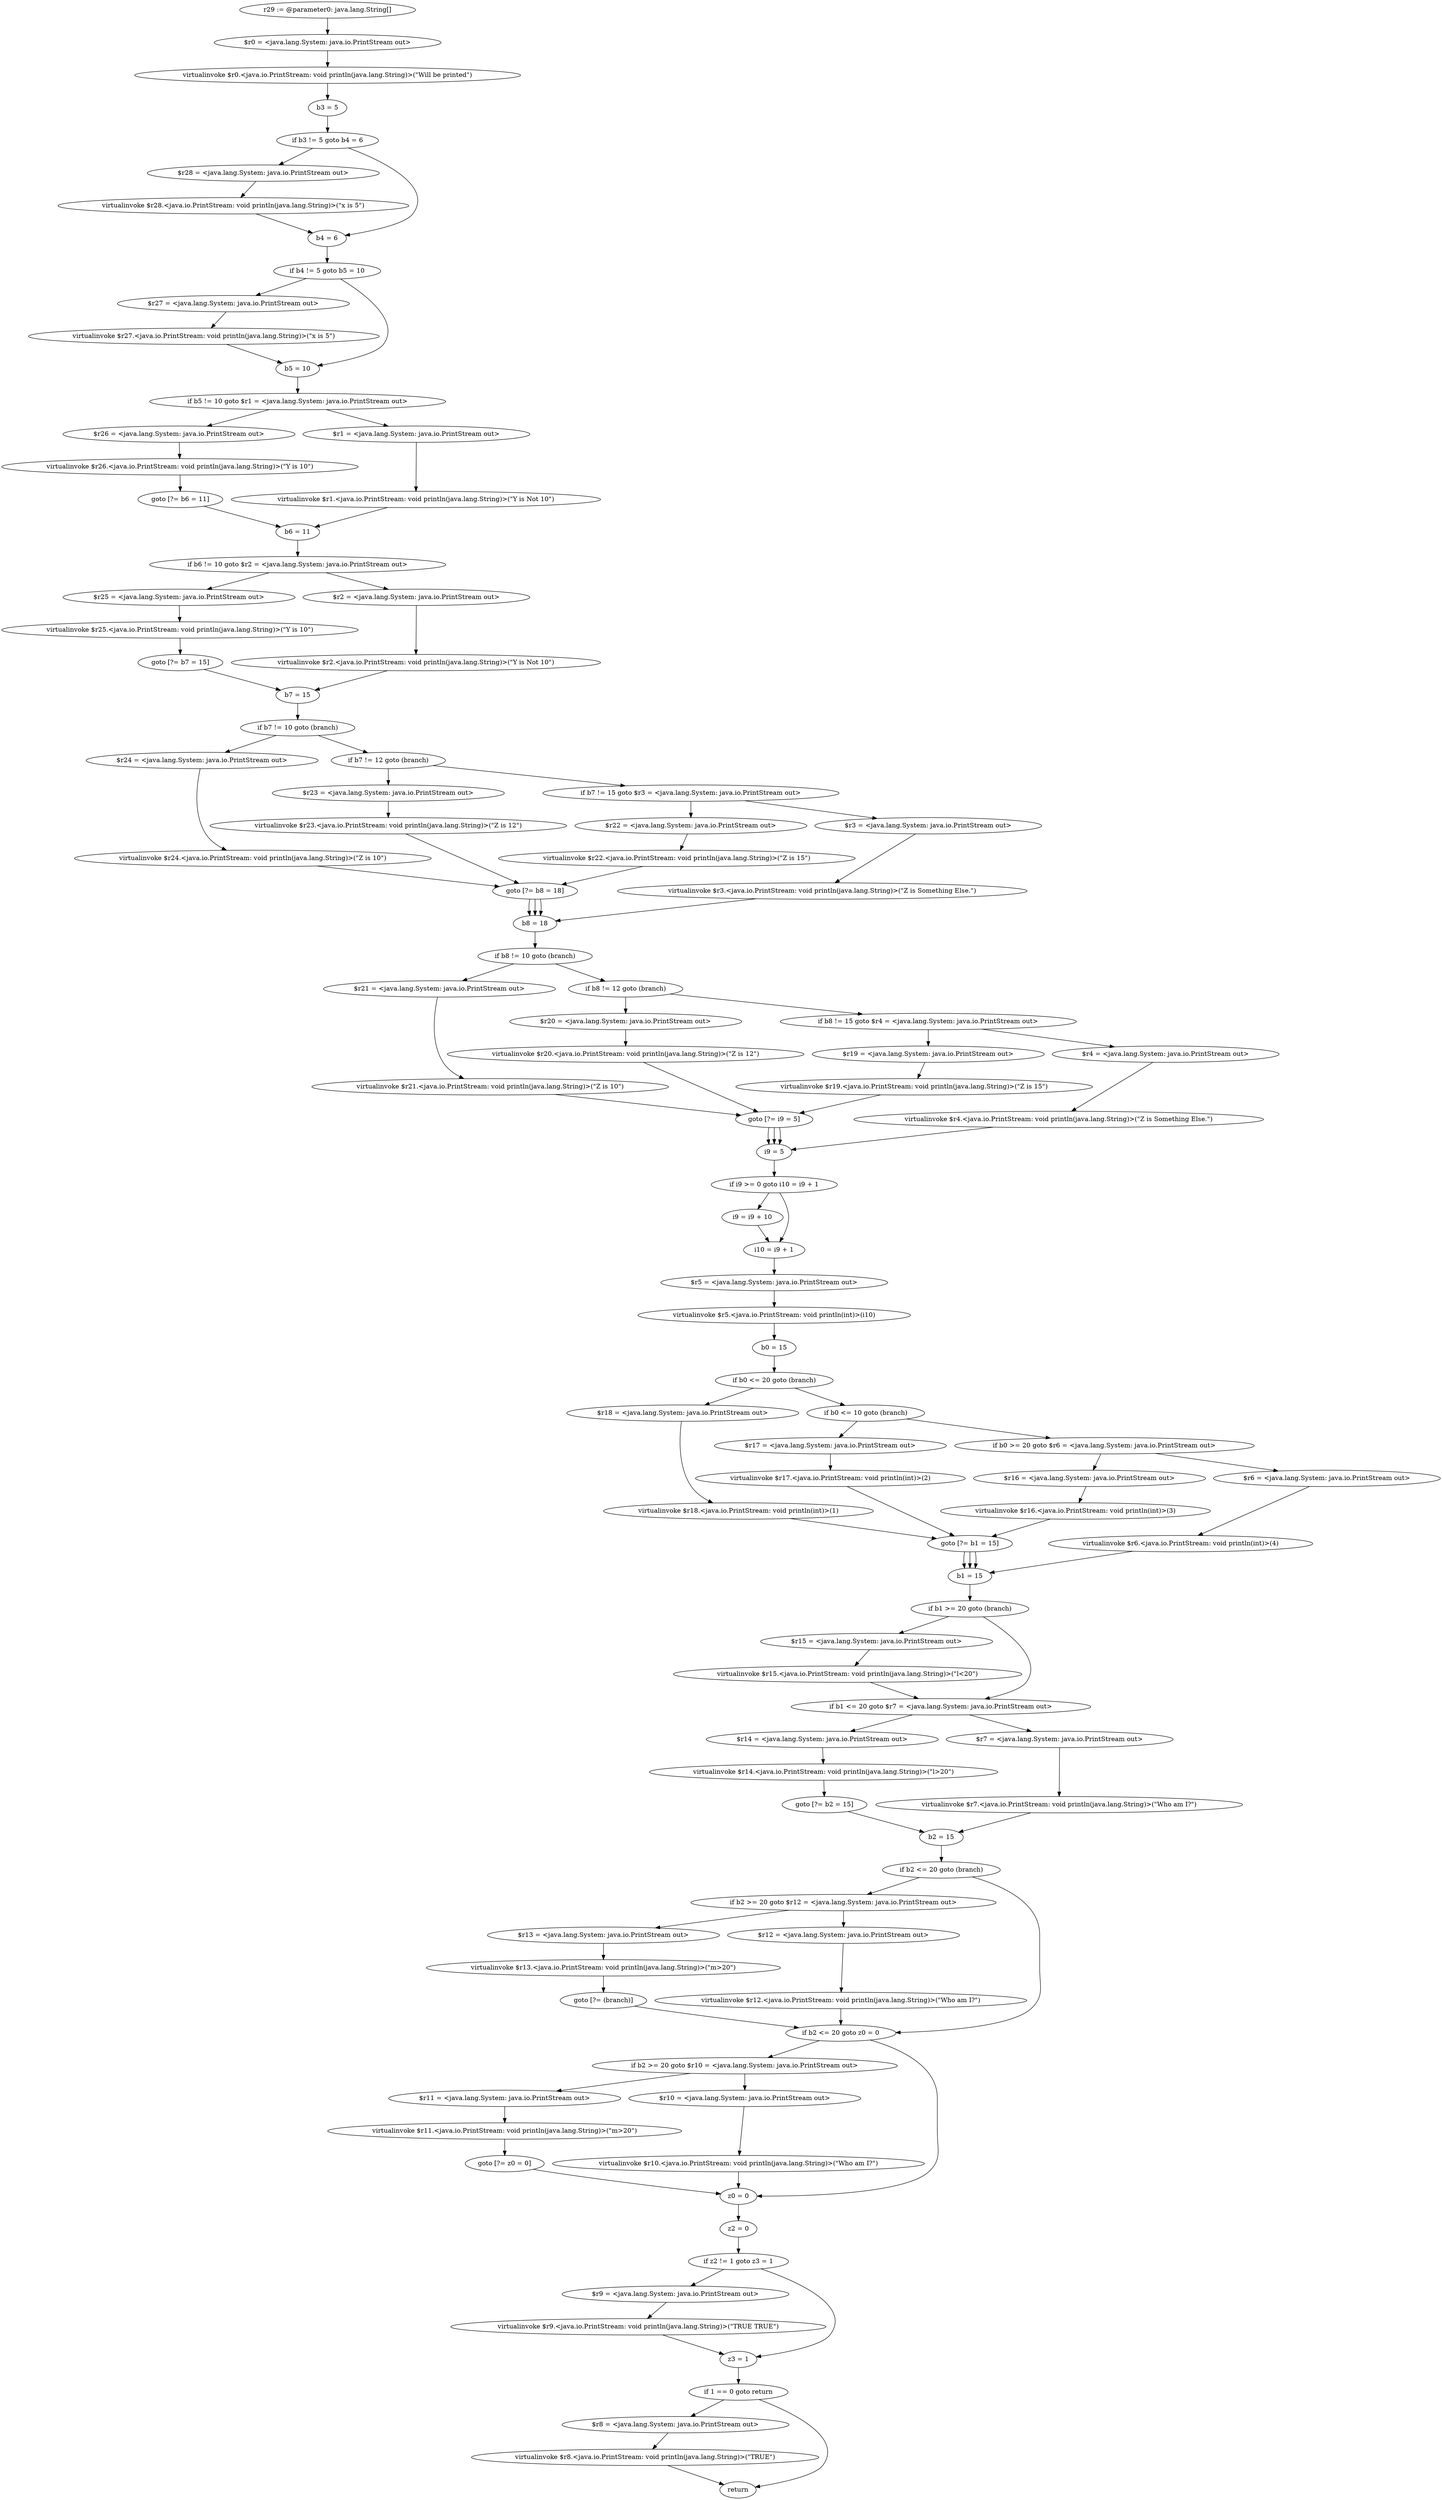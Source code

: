 digraph "unitGraph" {
    "r29 := @parameter0: java.lang.String[]"
    "$r0 = <java.lang.System: java.io.PrintStream out>"
    "virtualinvoke $r0.<java.io.PrintStream: void println(java.lang.String)>(\"Will be printed\")"
    "b3 = 5"
    "if b3 != 5 goto b4 = 6"
    "$r28 = <java.lang.System: java.io.PrintStream out>"
    "virtualinvoke $r28.<java.io.PrintStream: void println(java.lang.String)>(\"x is 5\")"
    "b4 = 6"
    "if b4 != 5 goto b5 = 10"
    "$r27 = <java.lang.System: java.io.PrintStream out>"
    "virtualinvoke $r27.<java.io.PrintStream: void println(java.lang.String)>(\"x is 5\")"
    "b5 = 10"
    "if b5 != 10 goto $r1 = <java.lang.System: java.io.PrintStream out>"
    "$r26 = <java.lang.System: java.io.PrintStream out>"
    "virtualinvoke $r26.<java.io.PrintStream: void println(java.lang.String)>(\"Y is 10\")"
    "goto [?= b6 = 11]"
    "$r1 = <java.lang.System: java.io.PrintStream out>"
    "virtualinvoke $r1.<java.io.PrintStream: void println(java.lang.String)>(\"Y is Not 10\")"
    "b6 = 11"
    "if b6 != 10 goto $r2 = <java.lang.System: java.io.PrintStream out>"
    "$r25 = <java.lang.System: java.io.PrintStream out>"
    "virtualinvoke $r25.<java.io.PrintStream: void println(java.lang.String)>(\"Y is 10\")"
    "goto [?= b7 = 15]"
    "$r2 = <java.lang.System: java.io.PrintStream out>"
    "virtualinvoke $r2.<java.io.PrintStream: void println(java.lang.String)>(\"Y is Not 10\")"
    "b7 = 15"
    "if b7 != 10 goto (branch)"
    "$r24 = <java.lang.System: java.io.PrintStream out>"
    "virtualinvoke $r24.<java.io.PrintStream: void println(java.lang.String)>(\"Z is 10\")"
    "goto [?= b8 = 18]"
    "if b7 != 12 goto (branch)"
    "$r23 = <java.lang.System: java.io.PrintStream out>"
    "virtualinvoke $r23.<java.io.PrintStream: void println(java.lang.String)>(\"Z is 12\")"
    "if b7 != 15 goto $r3 = <java.lang.System: java.io.PrintStream out>"
    "$r22 = <java.lang.System: java.io.PrintStream out>"
    "virtualinvoke $r22.<java.io.PrintStream: void println(java.lang.String)>(\"Z is 15\")"
    "$r3 = <java.lang.System: java.io.PrintStream out>"
    "virtualinvoke $r3.<java.io.PrintStream: void println(java.lang.String)>(\"Z is Something Else.\")"
    "b8 = 18"
    "if b8 != 10 goto (branch)"
    "$r21 = <java.lang.System: java.io.PrintStream out>"
    "virtualinvoke $r21.<java.io.PrintStream: void println(java.lang.String)>(\"Z is 10\")"
    "goto [?= i9 = 5]"
    "if b8 != 12 goto (branch)"
    "$r20 = <java.lang.System: java.io.PrintStream out>"
    "virtualinvoke $r20.<java.io.PrintStream: void println(java.lang.String)>(\"Z is 12\")"
    "if b8 != 15 goto $r4 = <java.lang.System: java.io.PrintStream out>"
    "$r19 = <java.lang.System: java.io.PrintStream out>"
    "virtualinvoke $r19.<java.io.PrintStream: void println(java.lang.String)>(\"Z is 15\")"
    "$r4 = <java.lang.System: java.io.PrintStream out>"
    "virtualinvoke $r4.<java.io.PrintStream: void println(java.lang.String)>(\"Z is Something Else.\")"
    "i9 = 5"
    "if i9 >= 0 goto i10 = i9 + 1"
    "i9 = i9 + 10"
    "i10 = i9 + 1"
    "$r5 = <java.lang.System: java.io.PrintStream out>"
    "virtualinvoke $r5.<java.io.PrintStream: void println(int)>(i10)"
    "b0 = 15"
    "if b0 <= 20 goto (branch)"
    "$r18 = <java.lang.System: java.io.PrintStream out>"
    "virtualinvoke $r18.<java.io.PrintStream: void println(int)>(1)"
    "goto [?= b1 = 15]"
    "if b0 <= 10 goto (branch)"
    "$r17 = <java.lang.System: java.io.PrintStream out>"
    "virtualinvoke $r17.<java.io.PrintStream: void println(int)>(2)"
    "if b0 >= 20 goto $r6 = <java.lang.System: java.io.PrintStream out>"
    "$r16 = <java.lang.System: java.io.PrintStream out>"
    "virtualinvoke $r16.<java.io.PrintStream: void println(int)>(3)"
    "$r6 = <java.lang.System: java.io.PrintStream out>"
    "virtualinvoke $r6.<java.io.PrintStream: void println(int)>(4)"
    "b1 = 15"
    "if b1 >= 20 goto (branch)"
    "$r15 = <java.lang.System: java.io.PrintStream out>"
    "virtualinvoke $r15.<java.io.PrintStream: void println(java.lang.String)>(\"l<20\")"
    "if b1 <= 20 goto $r7 = <java.lang.System: java.io.PrintStream out>"
    "$r14 = <java.lang.System: java.io.PrintStream out>"
    "virtualinvoke $r14.<java.io.PrintStream: void println(java.lang.String)>(\"l>20\")"
    "goto [?= b2 = 15]"
    "$r7 = <java.lang.System: java.io.PrintStream out>"
    "virtualinvoke $r7.<java.io.PrintStream: void println(java.lang.String)>(\"Who am I?\")"
    "b2 = 15"
    "if b2 <= 20 goto (branch)"
    "if b2 >= 20 goto $r12 = <java.lang.System: java.io.PrintStream out>"
    "$r13 = <java.lang.System: java.io.PrintStream out>"
    "virtualinvoke $r13.<java.io.PrintStream: void println(java.lang.String)>(\"m>20\")"
    "goto [?= (branch)]"
    "$r12 = <java.lang.System: java.io.PrintStream out>"
    "virtualinvoke $r12.<java.io.PrintStream: void println(java.lang.String)>(\"Who am I?\")"
    "if b2 <= 20 goto z0 = 0"
    "if b2 >= 20 goto $r10 = <java.lang.System: java.io.PrintStream out>"
    "$r11 = <java.lang.System: java.io.PrintStream out>"
    "virtualinvoke $r11.<java.io.PrintStream: void println(java.lang.String)>(\"m>20\")"
    "goto [?= z0 = 0]"
    "$r10 = <java.lang.System: java.io.PrintStream out>"
    "virtualinvoke $r10.<java.io.PrintStream: void println(java.lang.String)>(\"Who am I?\")"
    "z0 = 0"
    "z2 = 0"
    "if z2 != 1 goto z3 = 1"
    "$r9 = <java.lang.System: java.io.PrintStream out>"
    "virtualinvoke $r9.<java.io.PrintStream: void println(java.lang.String)>(\"TRUE TRUE\")"
    "z3 = 1"
    "if 1 == 0 goto return"
    "$r8 = <java.lang.System: java.io.PrintStream out>"
    "virtualinvoke $r8.<java.io.PrintStream: void println(java.lang.String)>(\"TRUE\")"
    "return"
    "r29 := @parameter0: java.lang.String[]"->"$r0 = <java.lang.System: java.io.PrintStream out>";
    "$r0 = <java.lang.System: java.io.PrintStream out>"->"virtualinvoke $r0.<java.io.PrintStream: void println(java.lang.String)>(\"Will be printed\")";
    "virtualinvoke $r0.<java.io.PrintStream: void println(java.lang.String)>(\"Will be printed\")"->"b3 = 5";
    "b3 = 5"->"if b3 != 5 goto b4 = 6";
    "if b3 != 5 goto b4 = 6"->"$r28 = <java.lang.System: java.io.PrintStream out>";
    "if b3 != 5 goto b4 = 6"->"b4 = 6";
    "$r28 = <java.lang.System: java.io.PrintStream out>"->"virtualinvoke $r28.<java.io.PrintStream: void println(java.lang.String)>(\"x is 5\")";
    "virtualinvoke $r28.<java.io.PrintStream: void println(java.lang.String)>(\"x is 5\")"->"b4 = 6";
    "b4 = 6"->"if b4 != 5 goto b5 = 10";
    "if b4 != 5 goto b5 = 10"->"$r27 = <java.lang.System: java.io.PrintStream out>";
    "if b4 != 5 goto b5 = 10"->"b5 = 10";
    "$r27 = <java.lang.System: java.io.PrintStream out>"->"virtualinvoke $r27.<java.io.PrintStream: void println(java.lang.String)>(\"x is 5\")";
    "virtualinvoke $r27.<java.io.PrintStream: void println(java.lang.String)>(\"x is 5\")"->"b5 = 10";
    "b5 = 10"->"if b5 != 10 goto $r1 = <java.lang.System: java.io.PrintStream out>";
    "if b5 != 10 goto $r1 = <java.lang.System: java.io.PrintStream out>"->"$r26 = <java.lang.System: java.io.PrintStream out>";
    "if b5 != 10 goto $r1 = <java.lang.System: java.io.PrintStream out>"->"$r1 = <java.lang.System: java.io.PrintStream out>";
    "$r26 = <java.lang.System: java.io.PrintStream out>"->"virtualinvoke $r26.<java.io.PrintStream: void println(java.lang.String)>(\"Y is 10\")";
    "virtualinvoke $r26.<java.io.PrintStream: void println(java.lang.String)>(\"Y is 10\")"->"goto [?= b6 = 11]";
    "goto [?= b6 = 11]"->"b6 = 11";
    "$r1 = <java.lang.System: java.io.PrintStream out>"->"virtualinvoke $r1.<java.io.PrintStream: void println(java.lang.String)>(\"Y is Not 10\")";
    "virtualinvoke $r1.<java.io.PrintStream: void println(java.lang.String)>(\"Y is Not 10\")"->"b6 = 11";
    "b6 = 11"->"if b6 != 10 goto $r2 = <java.lang.System: java.io.PrintStream out>";
    "if b6 != 10 goto $r2 = <java.lang.System: java.io.PrintStream out>"->"$r25 = <java.lang.System: java.io.PrintStream out>";
    "if b6 != 10 goto $r2 = <java.lang.System: java.io.PrintStream out>"->"$r2 = <java.lang.System: java.io.PrintStream out>";
    "$r25 = <java.lang.System: java.io.PrintStream out>"->"virtualinvoke $r25.<java.io.PrintStream: void println(java.lang.String)>(\"Y is 10\")";
    "virtualinvoke $r25.<java.io.PrintStream: void println(java.lang.String)>(\"Y is 10\")"->"goto [?= b7 = 15]";
    "goto [?= b7 = 15]"->"b7 = 15";
    "$r2 = <java.lang.System: java.io.PrintStream out>"->"virtualinvoke $r2.<java.io.PrintStream: void println(java.lang.String)>(\"Y is Not 10\")";
    "virtualinvoke $r2.<java.io.PrintStream: void println(java.lang.String)>(\"Y is Not 10\")"->"b7 = 15";
    "b7 = 15"->"if b7 != 10 goto (branch)";
    "if b7 != 10 goto (branch)"->"$r24 = <java.lang.System: java.io.PrintStream out>";
    "if b7 != 10 goto (branch)"->"if b7 != 12 goto (branch)";
    "$r24 = <java.lang.System: java.io.PrintStream out>"->"virtualinvoke $r24.<java.io.PrintStream: void println(java.lang.String)>(\"Z is 10\")";
    "virtualinvoke $r24.<java.io.PrintStream: void println(java.lang.String)>(\"Z is 10\")"->"goto [?= b8 = 18]";
    "goto [?= b8 = 18]"->"b8 = 18";
    "if b7 != 12 goto (branch)"->"$r23 = <java.lang.System: java.io.PrintStream out>";
    "if b7 != 12 goto (branch)"->"if b7 != 15 goto $r3 = <java.lang.System: java.io.PrintStream out>";
    "$r23 = <java.lang.System: java.io.PrintStream out>"->"virtualinvoke $r23.<java.io.PrintStream: void println(java.lang.String)>(\"Z is 12\")";
    "virtualinvoke $r23.<java.io.PrintStream: void println(java.lang.String)>(\"Z is 12\")"->"goto [?= b8 = 18]";
    "goto [?= b8 = 18]"->"b8 = 18";
    "if b7 != 15 goto $r3 = <java.lang.System: java.io.PrintStream out>"->"$r22 = <java.lang.System: java.io.PrintStream out>";
    "if b7 != 15 goto $r3 = <java.lang.System: java.io.PrintStream out>"->"$r3 = <java.lang.System: java.io.PrintStream out>";
    "$r22 = <java.lang.System: java.io.PrintStream out>"->"virtualinvoke $r22.<java.io.PrintStream: void println(java.lang.String)>(\"Z is 15\")";
    "virtualinvoke $r22.<java.io.PrintStream: void println(java.lang.String)>(\"Z is 15\")"->"goto [?= b8 = 18]";
    "goto [?= b8 = 18]"->"b8 = 18";
    "$r3 = <java.lang.System: java.io.PrintStream out>"->"virtualinvoke $r3.<java.io.PrintStream: void println(java.lang.String)>(\"Z is Something Else.\")";
    "virtualinvoke $r3.<java.io.PrintStream: void println(java.lang.String)>(\"Z is Something Else.\")"->"b8 = 18";
    "b8 = 18"->"if b8 != 10 goto (branch)";
    "if b8 != 10 goto (branch)"->"$r21 = <java.lang.System: java.io.PrintStream out>";
    "if b8 != 10 goto (branch)"->"if b8 != 12 goto (branch)";
    "$r21 = <java.lang.System: java.io.PrintStream out>"->"virtualinvoke $r21.<java.io.PrintStream: void println(java.lang.String)>(\"Z is 10\")";
    "virtualinvoke $r21.<java.io.PrintStream: void println(java.lang.String)>(\"Z is 10\")"->"goto [?= i9 = 5]";
    "goto [?= i9 = 5]"->"i9 = 5";
    "if b8 != 12 goto (branch)"->"$r20 = <java.lang.System: java.io.PrintStream out>";
    "if b8 != 12 goto (branch)"->"if b8 != 15 goto $r4 = <java.lang.System: java.io.PrintStream out>";
    "$r20 = <java.lang.System: java.io.PrintStream out>"->"virtualinvoke $r20.<java.io.PrintStream: void println(java.lang.String)>(\"Z is 12\")";
    "virtualinvoke $r20.<java.io.PrintStream: void println(java.lang.String)>(\"Z is 12\")"->"goto [?= i9 = 5]";
    "goto [?= i9 = 5]"->"i9 = 5";
    "if b8 != 15 goto $r4 = <java.lang.System: java.io.PrintStream out>"->"$r19 = <java.lang.System: java.io.PrintStream out>";
    "if b8 != 15 goto $r4 = <java.lang.System: java.io.PrintStream out>"->"$r4 = <java.lang.System: java.io.PrintStream out>";
    "$r19 = <java.lang.System: java.io.PrintStream out>"->"virtualinvoke $r19.<java.io.PrintStream: void println(java.lang.String)>(\"Z is 15\")";
    "virtualinvoke $r19.<java.io.PrintStream: void println(java.lang.String)>(\"Z is 15\")"->"goto [?= i9 = 5]";
    "goto [?= i9 = 5]"->"i9 = 5";
    "$r4 = <java.lang.System: java.io.PrintStream out>"->"virtualinvoke $r4.<java.io.PrintStream: void println(java.lang.String)>(\"Z is Something Else.\")";
    "virtualinvoke $r4.<java.io.PrintStream: void println(java.lang.String)>(\"Z is Something Else.\")"->"i9 = 5";
    "i9 = 5"->"if i9 >= 0 goto i10 = i9 + 1";
    "if i9 >= 0 goto i10 = i9 + 1"->"i9 = i9 + 10";
    "if i9 >= 0 goto i10 = i9 + 1"->"i10 = i9 + 1";
    "i9 = i9 + 10"->"i10 = i9 + 1";
    "i10 = i9 + 1"->"$r5 = <java.lang.System: java.io.PrintStream out>";
    "$r5 = <java.lang.System: java.io.PrintStream out>"->"virtualinvoke $r5.<java.io.PrintStream: void println(int)>(i10)";
    "virtualinvoke $r5.<java.io.PrintStream: void println(int)>(i10)"->"b0 = 15";
    "b0 = 15"->"if b0 <= 20 goto (branch)";
    "if b0 <= 20 goto (branch)"->"$r18 = <java.lang.System: java.io.PrintStream out>";
    "if b0 <= 20 goto (branch)"->"if b0 <= 10 goto (branch)";
    "$r18 = <java.lang.System: java.io.PrintStream out>"->"virtualinvoke $r18.<java.io.PrintStream: void println(int)>(1)";
    "virtualinvoke $r18.<java.io.PrintStream: void println(int)>(1)"->"goto [?= b1 = 15]";
    "goto [?= b1 = 15]"->"b1 = 15";
    "if b0 <= 10 goto (branch)"->"$r17 = <java.lang.System: java.io.PrintStream out>";
    "if b0 <= 10 goto (branch)"->"if b0 >= 20 goto $r6 = <java.lang.System: java.io.PrintStream out>";
    "$r17 = <java.lang.System: java.io.PrintStream out>"->"virtualinvoke $r17.<java.io.PrintStream: void println(int)>(2)";
    "virtualinvoke $r17.<java.io.PrintStream: void println(int)>(2)"->"goto [?= b1 = 15]";
    "goto [?= b1 = 15]"->"b1 = 15";
    "if b0 >= 20 goto $r6 = <java.lang.System: java.io.PrintStream out>"->"$r16 = <java.lang.System: java.io.PrintStream out>";
    "if b0 >= 20 goto $r6 = <java.lang.System: java.io.PrintStream out>"->"$r6 = <java.lang.System: java.io.PrintStream out>";
    "$r16 = <java.lang.System: java.io.PrintStream out>"->"virtualinvoke $r16.<java.io.PrintStream: void println(int)>(3)";
    "virtualinvoke $r16.<java.io.PrintStream: void println(int)>(3)"->"goto [?= b1 = 15]";
    "goto [?= b1 = 15]"->"b1 = 15";
    "$r6 = <java.lang.System: java.io.PrintStream out>"->"virtualinvoke $r6.<java.io.PrintStream: void println(int)>(4)";
    "virtualinvoke $r6.<java.io.PrintStream: void println(int)>(4)"->"b1 = 15";
    "b1 = 15"->"if b1 >= 20 goto (branch)";
    "if b1 >= 20 goto (branch)"->"$r15 = <java.lang.System: java.io.PrintStream out>";
    "if b1 >= 20 goto (branch)"->"if b1 <= 20 goto $r7 = <java.lang.System: java.io.PrintStream out>";
    "$r15 = <java.lang.System: java.io.PrintStream out>"->"virtualinvoke $r15.<java.io.PrintStream: void println(java.lang.String)>(\"l<20\")";
    "virtualinvoke $r15.<java.io.PrintStream: void println(java.lang.String)>(\"l<20\")"->"if b1 <= 20 goto $r7 = <java.lang.System: java.io.PrintStream out>";
    "if b1 <= 20 goto $r7 = <java.lang.System: java.io.PrintStream out>"->"$r14 = <java.lang.System: java.io.PrintStream out>";
    "if b1 <= 20 goto $r7 = <java.lang.System: java.io.PrintStream out>"->"$r7 = <java.lang.System: java.io.PrintStream out>";
    "$r14 = <java.lang.System: java.io.PrintStream out>"->"virtualinvoke $r14.<java.io.PrintStream: void println(java.lang.String)>(\"l>20\")";
    "virtualinvoke $r14.<java.io.PrintStream: void println(java.lang.String)>(\"l>20\")"->"goto [?= b2 = 15]";
    "goto [?= b2 = 15]"->"b2 = 15";
    "$r7 = <java.lang.System: java.io.PrintStream out>"->"virtualinvoke $r7.<java.io.PrintStream: void println(java.lang.String)>(\"Who am I?\")";
    "virtualinvoke $r7.<java.io.PrintStream: void println(java.lang.String)>(\"Who am I?\")"->"b2 = 15";
    "b2 = 15"->"if b2 <= 20 goto (branch)";
    "if b2 <= 20 goto (branch)"->"if b2 >= 20 goto $r12 = <java.lang.System: java.io.PrintStream out>";
    "if b2 <= 20 goto (branch)"->"if b2 <= 20 goto z0 = 0";
    "if b2 >= 20 goto $r12 = <java.lang.System: java.io.PrintStream out>"->"$r13 = <java.lang.System: java.io.PrintStream out>";
    "if b2 >= 20 goto $r12 = <java.lang.System: java.io.PrintStream out>"->"$r12 = <java.lang.System: java.io.PrintStream out>";
    "$r13 = <java.lang.System: java.io.PrintStream out>"->"virtualinvoke $r13.<java.io.PrintStream: void println(java.lang.String)>(\"m>20\")";
    "virtualinvoke $r13.<java.io.PrintStream: void println(java.lang.String)>(\"m>20\")"->"goto [?= (branch)]";
    "goto [?= (branch)]"->"if b2 <= 20 goto z0 = 0";
    "$r12 = <java.lang.System: java.io.PrintStream out>"->"virtualinvoke $r12.<java.io.PrintStream: void println(java.lang.String)>(\"Who am I?\")";
    "virtualinvoke $r12.<java.io.PrintStream: void println(java.lang.String)>(\"Who am I?\")"->"if b2 <= 20 goto z0 = 0";
    "if b2 <= 20 goto z0 = 0"->"if b2 >= 20 goto $r10 = <java.lang.System: java.io.PrintStream out>";
    "if b2 <= 20 goto z0 = 0"->"z0 = 0";
    "if b2 >= 20 goto $r10 = <java.lang.System: java.io.PrintStream out>"->"$r11 = <java.lang.System: java.io.PrintStream out>";
    "if b2 >= 20 goto $r10 = <java.lang.System: java.io.PrintStream out>"->"$r10 = <java.lang.System: java.io.PrintStream out>";
    "$r11 = <java.lang.System: java.io.PrintStream out>"->"virtualinvoke $r11.<java.io.PrintStream: void println(java.lang.String)>(\"m>20\")";
    "virtualinvoke $r11.<java.io.PrintStream: void println(java.lang.String)>(\"m>20\")"->"goto [?= z0 = 0]";
    "goto [?= z0 = 0]"->"z0 = 0";
    "$r10 = <java.lang.System: java.io.PrintStream out>"->"virtualinvoke $r10.<java.io.PrintStream: void println(java.lang.String)>(\"Who am I?\")";
    "virtualinvoke $r10.<java.io.PrintStream: void println(java.lang.String)>(\"Who am I?\")"->"z0 = 0";
    "z0 = 0"->"z2 = 0";
    "z2 = 0"->"if z2 != 1 goto z3 = 1";
    "if z2 != 1 goto z3 = 1"->"$r9 = <java.lang.System: java.io.PrintStream out>";
    "if z2 != 1 goto z3 = 1"->"z3 = 1";
    "$r9 = <java.lang.System: java.io.PrintStream out>"->"virtualinvoke $r9.<java.io.PrintStream: void println(java.lang.String)>(\"TRUE TRUE\")";
    "virtualinvoke $r9.<java.io.PrintStream: void println(java.lang.String)>(\"TRUE TRUE\")"->"z3 = 1";
    "z3 = 1"->"if 1 == 0 goto return";
    "if 1 == 0 goto return"->"$r8 = <java.lang.System: java.io.PrintStream out>";
    "if 1 == 0 goto return"->"return";
    "$r8 = <java.lang.System: java.io.PrintStream out>"->"virtualinvoke $r8.<java.io.PrintStream: void println(java.lang.String)>(\"TRUE\")";
    "virtualinvoke $r8.<java.io.PrintStream: void println(java.lang.String)>(\"TRUE\")"->"return";
}
